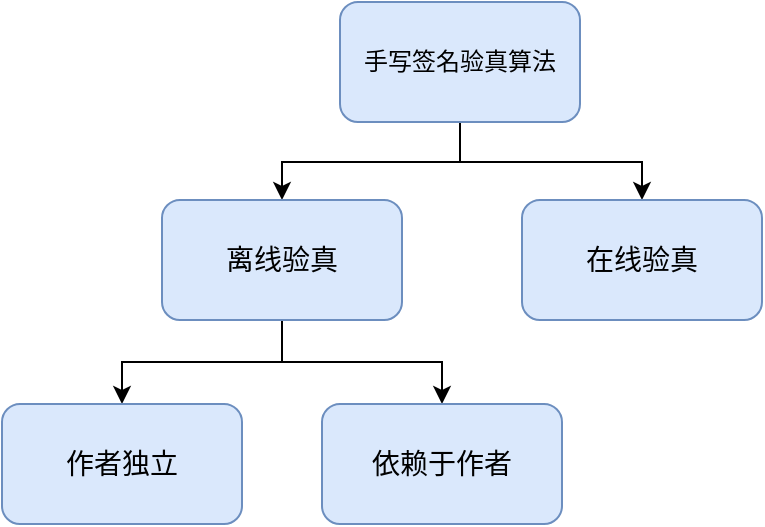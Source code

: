 <mxfile version="22.1.3" type="github">
  <diagram name="Page-1" id="dNd-VY3hCrxKtzNdqKvh">
    <mxGraphModel dx="1050" dy="542" grid="0" gridSize="10" guides="1" tooltips="1" connect="1" arrows="1" fold="1" page="1" pageScale="1" pageWidth="827" pageHeight="1169" math="0" shadow="0">
      <root>
        <mxCell id="0" />
        <mxCell id="1" parent="0" />
        <mxCell id="frwbLj5RQpLvQ6Vtcblh-8" style="edgeStyle=orthogonalEdgeStyle;rounded=0;orthogonalLoop=1;jettySize=auto;html=1;exitX=0.5;exitY=1;exitDx=0;exitDy=0;entryX=0.5;entryY=0;entryDx=0;entryDy=0;" edge="1" parent="1" source="frwbLj5RQpLvQ6Vtcblh-1" target="frwbLj5RQpLvQ6Vtcblh-2">
          <mxGeometry relative="1" as="geometry">
            <Array as="points">
              <mxPoint x="400" y="130" />
              <mxPoint x="311" y="130" />
            </Array>
          </mxGeometry>
        </mxCell>
        <mxCell id="frwbLj5RQpLvQ6Vtcblh-9" style="edgeStyle=orthogonalEdgeStyle;rounded=0;orthogonalLoop=1;jettySize=auto;html=1;exitX=0.5;exitY=1;exitDx=0;exitDy=0;entryX=0.5;entryY=0;entryDx=0;entryDy=0;" edge="1" parent="1" source="frwbLj5RQpLvQ6Vtcblh-1" target="frwbLj5RQpLvQ6Vtcblh-3">
          <mxGeometry relative="1" as="geometry">
            <Array as="points">
              <mxPoint x="400" y="130" />
              <mxPoint x="491" y="130" />
            </Array>
          </mxGeometry>
        </mxCell>
        <mxCell id="frwbLj5RQpLvQ6Vtcblh-1" value="手写签名验真算法" style="rounded=1;whiteSpace=wrap;html=1;fillColor=#dae8fc;strokeColor=#6c8ebf;" vertex="1" parent="1">
          <mxGeometry x="340" y="50" width="120" height="60" as="geometry" />
        </mxCell>
        <mxCell id="frwbLj5RQpLvQ6Vtcblh-10" style="edgeStyle=orthogonalEdgeStyle;rounded=0;orthogonalLoop=1;jettySize=auto;html=1;exitX=0.5;exitY=1;exitDx=0;exitDy=0;entryX=0.5;entryY=0;entryDx=0;entryDy=0;" edge="1" parent="1" source="frwbLj5RQpLvQ6Vtcblh-2" target="frwbLj5RQpLvQ6Vtcblh-5">
          <mxGeometry relative="1" as="geometry" />
        </mxCell>
        <mxCell id="frwbLj5RQpLvQ6Vtcblh-11" style="edgeStyle=orthogonalEdgeStyle;rounded=0;orthogonalLoop=1;jettySize=auto;html=1;exitX=0.5;exitY=1;exitDx=0;exitDy=0;entryX=0.5;entryY=0;entryDx=0;entryDy=0;" edge="1" parent="1" source="frwbLj5RQpLvQ6Vtcblh-2" target="frwbLj5RQpLvQ6Vtcblh-6">
          <mxGeometry relative="1" as="geometry" />
        </mxCell>
        <mxCell id="frwbLj5RQpLvQ6Vtcblh-2" value="&lt;font style=&quot;font-size: 14px;&quot;&gt;离线验真&lt;/font&gt;" style="rounded=1;whiteSpace=wrap;html=1;fillColor=#dae8fc;strokeColor=#6c8ebf;" vertex="1" parent="1">
          <mxGeometry x="251" y="149" width="120" height="60" as="geometry" />
        </mxCell>
        <mxCell id="frwbLj5RQpLvQ6Vtcblh-3" value="&lt;font style=&quot;font-size: 14px;&quot;&gt;在线验真&lt;/font&gt;" style="rounded=1;whiteSpace=wrap;html=1;fillColor=#dae8fc;strokeColor=#6c8ebf;" vertex="1" parent="1">
          <mxGeometry x="431" y="149" width="120" height="60" as="geometry" />
        </mxCell>
        <mxCell id="frwbLj5RQpLvQ6Vtcblh-5" value="&lt;font style=&quot;font-size: 14px;&quot;&gt;作者独立&lt;/font&gt;" style="rounded=1;whiteSpace=wrap;html=1;fillColor=#dae8fc;strokeColor=#6c8ebf;" vertex="1" parent="1">
          <mxGeometry x="171" y="251" width="120" height="60" as="geometry" />
        </mxCell>
        <mxCell id="frwbLj5RQpLvQ6Vtcblh-6" value="&lt;font style=&quot;font-size: 14px;&quot;&gt;依赖于作者&lt;/font&gt;" style="rounded=1;whiteSpace=wrap;html=1;fillColor=#dae8fc;strokeColor=#6c8ebf;" vertex="1" parent="1">
          <mxGeometry x="331" y="251" width="120" height="60" as="geometry" />
        </mxCell>
      </root>
    </mxGraphModel>
  </diagram>
</mxfile>
